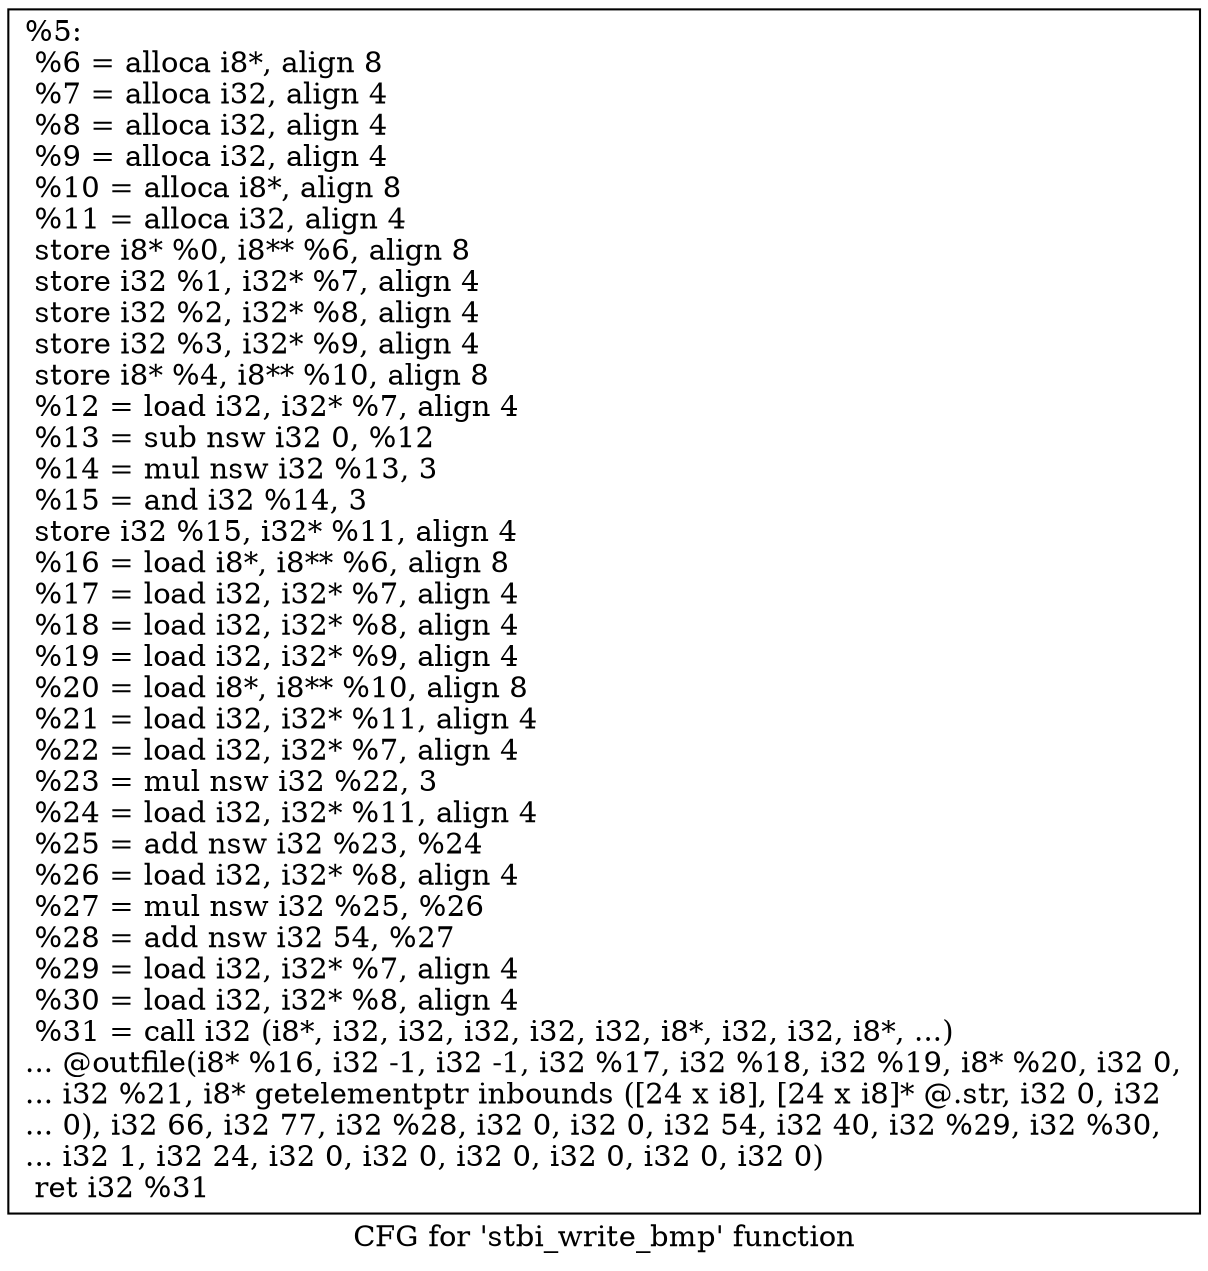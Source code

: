digraph "CFG for 'stbi_write_bmp' function" {
	label="CFG for 'stbi_write_bmp' function";

	Node0x295c410 [shape=record,label="{%5:\l  %6 = alloca i8*, align 8\l  %7 = alloca i32, align 4\l  %8 = alloca i32, align 4\l  %9 = alloca i32, align 4\l  %10 = alloca i8*, align 8\l  %11 = alloca i32, align 4\l  store i8* %0, i8** %6, align 8\l  store i32 %1, i32* %7, align 4\l  store i32 %2, i32* %8, align 4\l  store i32 %3, i32* %9, align 4\l  store i8* %4, i8** %10, align 8\l  %12 = load i32, i32* %7, align 4\l  %13 = sub nsw i32 0, %12\l  %14 = mul nsw i32 %13, 3\l  %15 = and i32 %14, 3\l  store i32 %15, i32* %11, align 4\l  %16 = load i8*, i8** %6, align 8\l  %17 = load i32, i32* %7, align 4\l  %18 = load i32, i32* %8, align 4\l  %19 = load i32, i32* %9, align 4\l  %20 = load i8*, i8** %10, align 8\l  %21 = load i32, i32* %11, align 4\l  %22 = load i32, i32* %7, align 4\l  %23 = mul nsw i32 %22, 3\l  %24 = load i32, i32* %11, align 4\l  %25 = add nsw i32 %23, %24\l  %26 = load i32, i32* %8, align 4\l  %27 = mul nsw i32 %25, %26\l  %28 = add nsw i32 54, %27\l  %29 = load i32, i32* %7, align 4\l  %30 = load i32, i32* %8, align 4\l  %31 = call i32 (i8*, i32, i32, i32, i32, i32, i8*, i32, i32, i8*, ...)\l... @outfile(i8* %16, i32 -1, i32 -1, i32 %17, i32 %18, i32 %19, i8* %20, i32 0,\l... i32 %21, i8* getelementptr inbounds ([24 x i8], [24 x i8]* @.str, i32 0, i32\l... 0), i32 66, i32 77, i32 %28, i32 0, i32 0, i32 54, i32 40, i32 %29, i32 %30,\l... i32 1, i32 24, i32 0, i32 0, i32 0, i32 0, i32 0, i32 0)\l  ret i32 %31\l}"];
}
